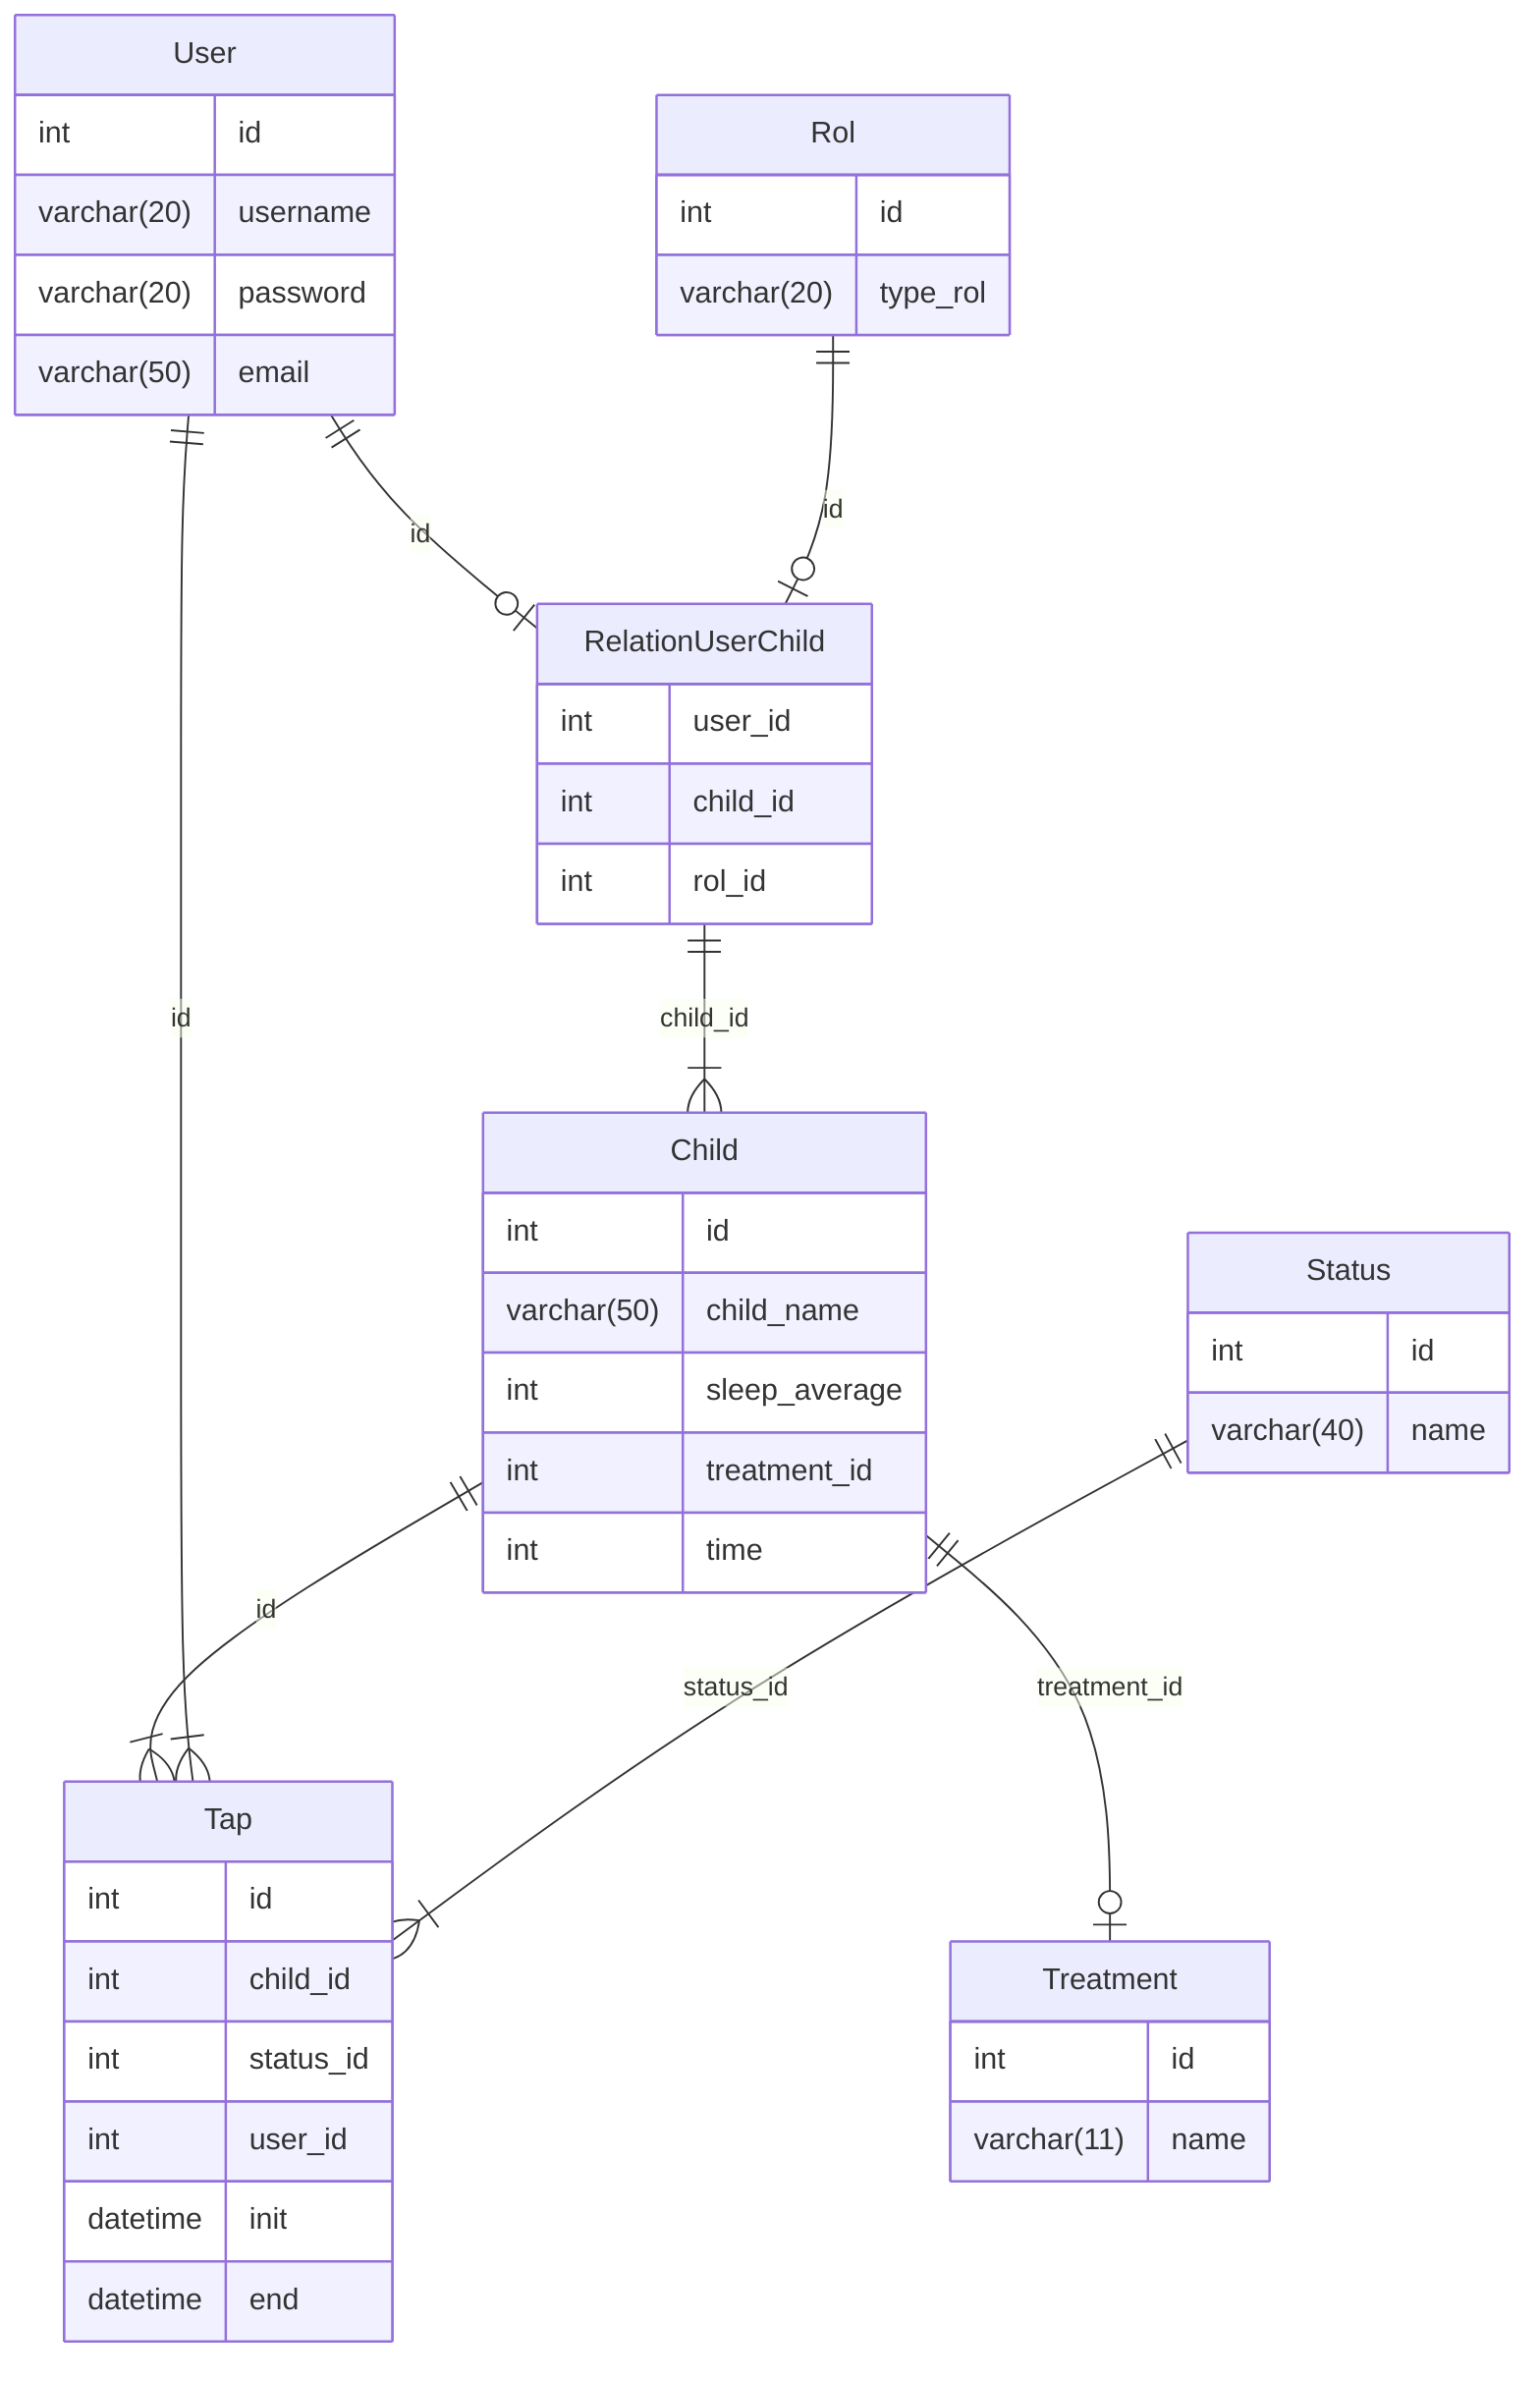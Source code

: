 erDiagram
    User {
        int id
        varchar(20) username
        varchar(20) password
        varchar(50) email
    }

    Rol {
        int id
        varchar(20) type_rol
    }

    Child {
        int id
        varchar(50) child_name
        int sleep_average
        int treatment_id
        int time
    }

    Treatment {
        int id
        varchar(11) name
    }

    Status {
        int id
        varchar(40) name
    }

    Tap {
        int id
        int child_id
        int status_id
        int user_id
        datetime init
        datetime end
    }

    RelationUserChild {
        int user_id
        int child_id
        int rol_id
    }

    User ||--o| RelationUserChild : "id"
    Rol ||--o| RelationUserChild : "id"
    RelationUserChild ||--|{ Child : "child_id"

    Child ||--|{ Tap : "id"
    User ||--|{ Tap : "id"
    Status ||--|{ Tap : "status_id"

    Child ||--|o Treatment : "treatment_id"